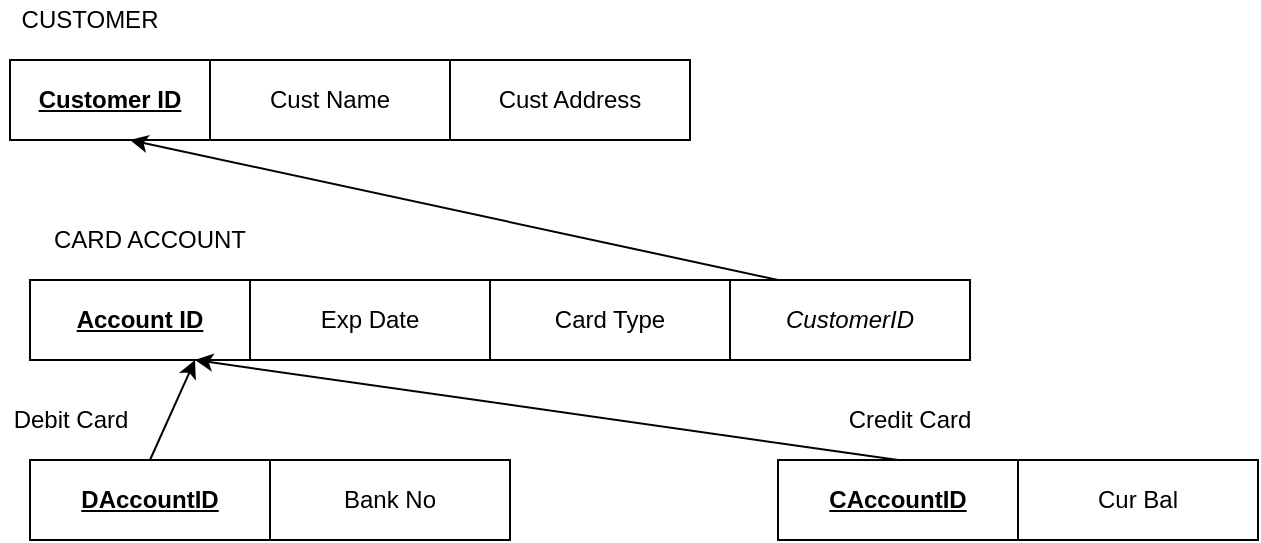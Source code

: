 <mxfile version="13.8.0" type="github">
  <diagram id="bMVnpUsRe7kVm7hbhH8q" name="Page-1">
    <mxGraphModel dx="943" dy="677" grid="1" gridSize="10" guides="1" tooltips="1" connect="1" arrows="1" fold="1" page="1" pageScale="1" pageWidth="827" pageHeight="1169" math="0" shadow="0">
      <root>
        <mxCell id="0" />
        <mxCell id="1" parent="0" />
        <mxCell id="C990iu7r9GBEBKF5YpmI-1" value="&lt;b&gt;&lt;u&gt;Customer ID&lt;/u&gt;&lt;/b&gt;" style="rounded=0;whiteSpace=wrap;html=1;" vertex="1" parent="1">
          <mxGeometry x="30" y="40" width="100" height="40" as="geometry" />
        </mxCell>
        <mxCell id="C990iu7r9GBEBKF5YpmI-2" value="Cust Name" style="rounded=0;whiteSpace=wrap;html=1;" vertex="1" parent="1">
          <mxGeometry x="130" y="40" width="120" height="40" as="geometry" />
        </mxCell>
        <mxCell id="C990iu7r9GBEBKF5YpmI-3" value="Cust Address" style="rounded=0;whiteSpace=wrap;html=1;" vertex="1" parent="1">
          <mxGeometry x="250" y="40" width="120" height="40" as="geometry" />
        </mxCell>
        <mxCell id="C990iu7r9GBEBKF5YpmI-4" value="&lt;b&gt;&lt;u&gt;Account ID&lt;/u&gt;&lt;/b&gt;" style="rounded=0;whiteSpace=wrap;html=1;" vertex="1" parent="1">
          <mxGeometry x="40" y="150" width="110" height="40" as="geometry" />
        </mxCell>
        <mxCell id="C990iu7r9GBEBKF5YpmI-5" value="Exp Date" style="rounded=0;whiteSpace=wrap;html=1;" vertex="1" parent="1">
          <mxGeometry x="150" y="150" width="120" height="40" as="geometry" />
        </mxCell>
        <mxCell id="C990iu7r9GBEBKF5YpmI-8" value="Card Type" style="rounded=0;whiteSpace=wrap;html=1;" vertex="1" parent="1">
          <mxGeometry x="270" y="150" width="120" height="40" as="geometry" />
        </mxCell>
        <mxCell id="C990iu7r9GBEBKF5YpmI-9" value="&lt;i&gt;CustomerID&lt;/i&gt;" style="rounded=0;whiteSpace=wrap;html=1;" vertex="1" parent="1">
          <mxGeometry x="390" y="150" width="120" height="40" as="geometry" />
        </mxCell>
        <mxCell id="C990iu7r9GBEBKF5YpmI-10" value="" style="endArrow=classic;html=1;" edge="1" parent="1">
          <mxGeometry width="50" height="50" relative="1" as="geometry">
            <mxPoint x="414" y="150" as="sourcePoint" />
            <mxPoint x="90" y="80" as="targetPoint" />
          </mxGeometry>
        </mxCell>
        <mxCell id="C990iu7r9GBEBKF5YpmI-11" value="CARD ACCOUNT" style="text;html=1;strokeColor=none;fillColor=none;align=center;verticalAlign=middle;whiteSpace=wrap;rounded=0;" vertex="1" parent="1">
          <mxGeometry x="40" y="120" width="120" height="20" as="geometry" />
        </mxCell>
        <mxCell id="C990iu7r9GBEBKF5YpmI-12" value="CUSTOMER" style="text;html=1;strokeColor=none;fillColor=none;align=center;verticalAlign=middle;whiteSpace=wrap;rounded=0;" vertex="1" parent="1">
          <mxGeometry x="50" y="10" width="40" height="20" as="geometry" />
        </mxCell>
        <mxCell id="C990iu7r9GBEBKF5YpmI-13" value="&lt;b&gt;&lt;u&gt;DAccountID&lt;/u&gt;&lt;/b&gt;" style="rounded=0;whiteSpace=wrap;html=1;" vertex="1" parent="1">
          <mxGeometry x="40" y="240" width="120" height="40" as="geometry" />
        </mxCell>
        <mxCell id="C990iu7r9GBEBKF5YpmI-14" value="Bank No" style="rounded=0;whiteSpace=wrap;html=1;" vertex="1" parent="1">
          <mxGeometry x="160" y="240" width="120" height="40" as="geometry" />
        </mxCell>
        <mxCell id="C990iu7r9GBEBKF5YpmI-15" value="Debit Card" style="text;html=1;align=center;verticalAlign=middle;resizable=0;points=[];autosize=1;" vertex="1" parent="1">
          <mxGeometry x="25" y="210" width="70" height="20" as="geometry" />
        </mxCell>
        <mxCell id="C990iu7r9GBEBKF5YpmI-16" value="" style="endArrow=classic;html=1;entryX=0.75;entryY=1;entryDx=0;entryDy=0;" edge="1" parent="1" target="C990iu7r9GBEBKF5YpmI-4">
          <mxGeometry width="50" height="50" relative="1" as="geometry">
            <mxPoint x="100" y="240" as="sourcePoint" />
            <mxPoint x="150" y="190" as="targetPoint" />
          </mxGeometry>
        </mxCell>
        <mxCell id="C990iu7r9GBEBKF5YpmI-17" value="&lt;b&gt;&lt;u&gt;CAccountID&lt;/u&gt;&lt;/b&gt;" style="rounded=0;whiteSpace=wrap;html=1;" vertex="1" parent="1">
          <mxGeometry x="414" y="240" width="120" height="40" as="geometry" />
        </mxCell>
        <mxCell id="C990iu7r9GBEBKF5YpmI-18" value="Cur Bal" style="rounded=0;whiteSpace=wrap;html=1;" vertex="1" parent="1">
          <mxGeometry x="534" y="240" width="120" height="40" as="geometry" />
        </mxCell>
        <mxCell id="C990iu7r9GBEBKF5YpmI-19" value="Credit Card" style="text;html=1;strokeColor=none;fillColor=none;align=center;verticalAlign=middle;whiteSpace=wrap;rounded=0;" vertex="1" parent="1">
          <mxGeometry x="430" y="210" width="100" height="20" as="geometry" />
        </mxCell>
        <mxCell id="C990iu7r9GBEBKF5YpmI-20" value="" style="endArrow=classic;html=1;entryX=0.75;entryY=1;entryDx=0;entryDy=0;exitX=0.5;exitY=0;exitDx=0;exitDy=0;" edge="1" parent="1" source="C990iu7r9GBEBKF5YpmI-17" target="C990iu7r9GBEBKF5YpmI-4">
          <mxGeometry width="50" height="50" relative="1" as="geometry">
            <mxPoint x="460" y="260" as="sourcePoint" />
            <mxPoint x="510" y="210" as="targetPoint" />
          </mxGeometry>
        </mxCell>
      </root>
    </mxGraphModel>
  </diagram>
</mxfile>
